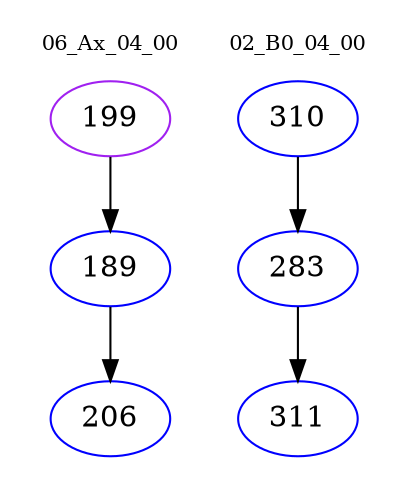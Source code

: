 digraph{
subgraph cluster_0 {
color = white
label = "06_Ax_04_00";
fontsize=10;
T0_199 [label="199", color="purple"]
T0_199 -> T0_189 [color="black"]
T0_189 [label="189", color="blue"]
T0_189 -> T0_206 [color="black"]
T0_206 [label="206", color="blue"]
}
subgraph cluster_1 {
color = white
label = "02_B0_04_00";
fontsize=10;
T1_310 [label="310", color="blue"]
T1_310 -> T1_283 [color="black"]
T1_283 [label="283", color="blue"]
T1_283 -> T1_311 [color="black"]
T1_311 [label="311", color="blue"]
}
}
